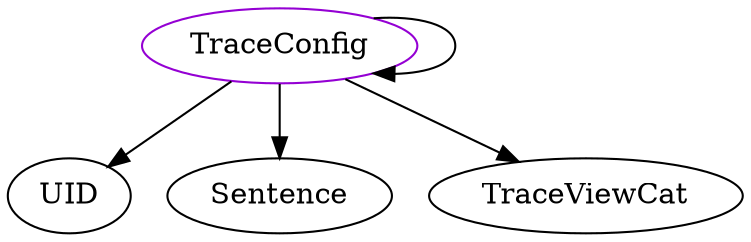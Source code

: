 digraph traceconfig{
TraceConfig -> UID;
TraceConfig -> Sentence;
TraceConfig -> TraceViewCat;
TraceConfig -> TraceConfig;
TraceConfig	[shape=oval, color=darkviolet, label="TraceConfig"];
}
